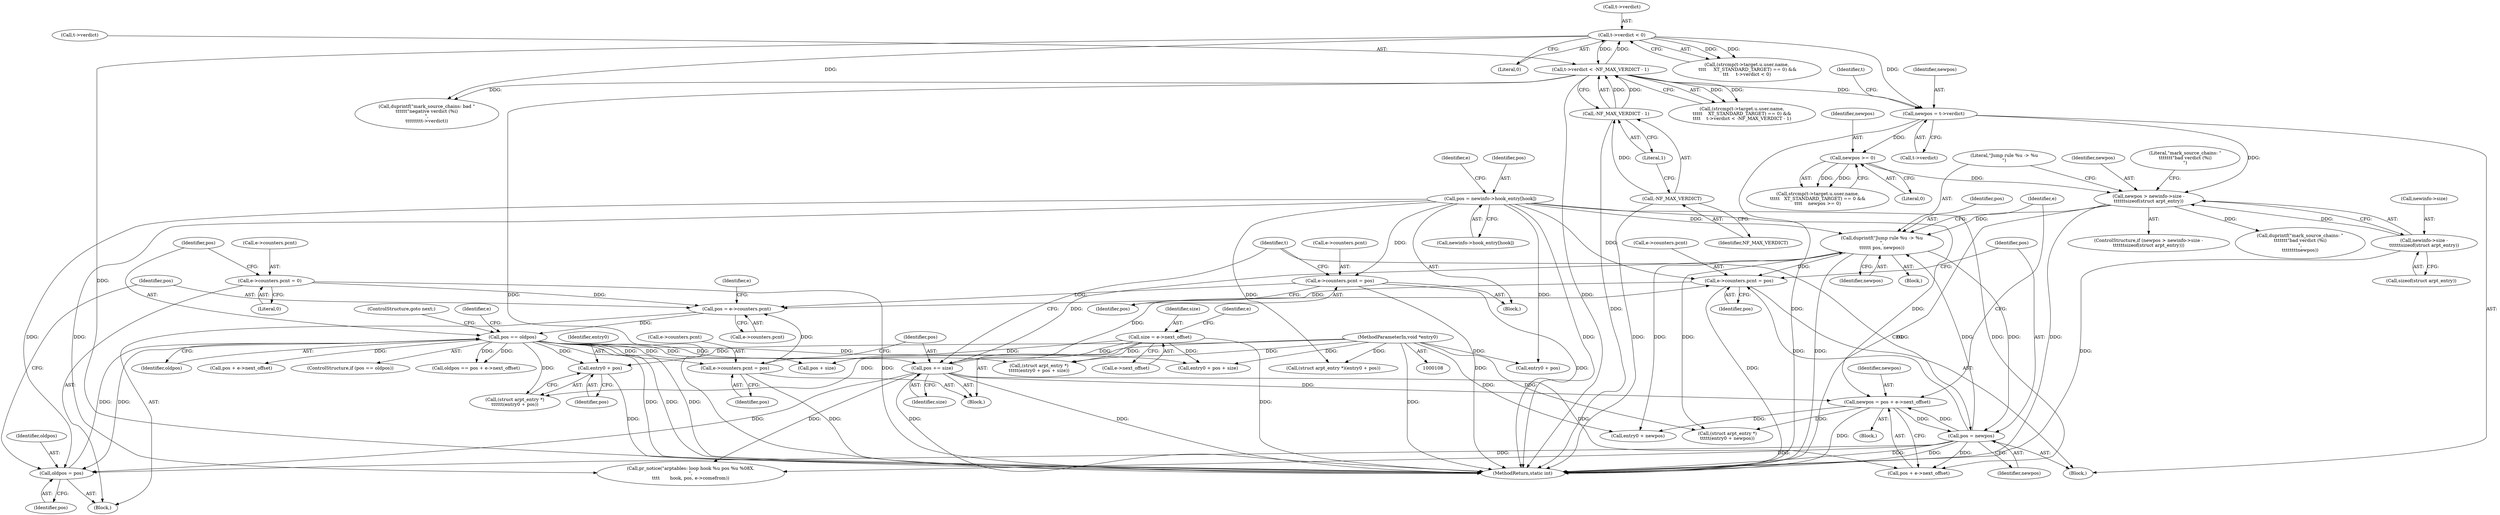 digraph "0_linux_54d83fc74aa9ec72794373cb47432c5f7fb1a309_1@pointer" {
"1000297" [label="(Call,entry0 + pos)"];
"1000111" [label="(MethodParameterIn,void *entry0)"];
"1000289" [label="(Call,pos == oldpos)"];
"1000274" [label="(Call,pos = e->counters.pcnt)"];
"1000393" [label="(Call,e->counters.pcnt = pos)"];
"1000373" [label="(Call,duprintf(\"Jump rule %u -> %u\n\",\n\t\t\t\t\t\t pos, newpos))"];
"1000400" [label="(Call,pos = newpos)"];
"1000379" [label="(Call,newpos = pos + e->next_offset)"];
"1000328" [label="(Call,pos += size)"];
"1000307" [label="(Call,size = e->next_offset)"];
"1000125" [label="(Call,pos = newinfo->hook_entry[hook])"];
"1000359" [label="(Call,newpos > newinfo->size -\n\t\t\t\t\t\tsizeof(struct arpt_entry))"];
"1000354" [label="(Call,newpos >= 0)"];
"1000334" [label="(Call,newpos = t->verdict)"];
"1000222" [label="(Call,t->verdict < 0)"];
"1000246" [label="(Call,t->verdict < -NF_MAX_VERDICT - 1)"];
"1000250" [label="(Call,-NF_MAX_VERDICT - 1)"];
"1000251" [label="(Call,-NF_MAX_VERDICT)"];
"1000361" [label="(Call,newinfo->size -\n\t\t\t\t\t\tsizeof(struct arpt_entry))"];
"1000281" [label="(Call,e->counters.pcnt = 0)"];
"1000148" [label="(Call,e->counters.pcnt = pos)"];
"1000321" [label="(Call,e->counters.pcnt = pos)"];
"1000271" [label="(Call,oldpos = pos)"];
"1000246" [label="(Call,t->verdict < -NF_MAX_VERDICT - 1)"];
"1000292" [label="(ControlStructure,goto next;)"];
"1000232" [label="(Call,(strcmp(t->target.u.user.name,\n\t\t\t\t\t    XT_STANDARD_TARGET) == 0) &&\n\t\t\t\t    t->verdict < -NF_MAX_VERDICT - 1)"];
"1000332" [label="(Block,)"];
"1000127" [label="(Call,newinfo->hook_entry[hook])"];
"1000298" [label="(Identifier,entry0)"];
"1000313" [label="(Identifier,e)"];
"1000334" [label="(Call,newpos = t->verdict)"];
"1000358" [label="(ControlStructure,if (newpos > newinfo->size -\n\t\t\t\t\t\tsizeof(struct arpt_entry)))"];
"1000252" [label="(Identifier,NF_MAX_VERDICT)"];
"1000369" [label="(Literal,\"mark_source_chains: \"\n\t\t\t\t\t\t\t\"bad verdict (%i)\n\")"];
"1000354" [label="(Call,newpos >= 0)"];
"1000126" [label="(Identifier,pos)"];
"1000375" [label="(Identifier,pos)"];
"1000409" [label="(MethodReturn,static int)"];
"1000340" [label="(Call,strcmp(t->target.u.user.name,\n\t\t\t\t\t   XT_STANDARD_TARGET) == 0 &&\n\t\t\t\t    newpos >= 0)"];
"1000309" [label="(Call,e->next_offset)"];
"1000360" [label="(Identifier,newpos)"];
"1000282" [label="(Call,e->counters.pcnt)"];
"1000263" [label="(Block,)"];
"1000390" [label="(Call,entry0 + newpos)"];
"1000271" [label="(Call,oldpos = pos)"];
"1000276" [label="(Call,e->counters.pcnt)"];
"1000295" [label="(Call,(struct arpt_entry *)\n\t\t\t\t\t\t(entry0 + pos))"];
"1000183" [label="(Call,pr_notice(\"arptables: loop hook %u pos %u %08X.\n\",\n\t\t\t\t       hook, pos, e->comefrom))"];
"1000284" [label="(Identifier,e)"];
"1000335" [label="(Identifier,newpos)"];
"1000402" [label="(Identifier,newpos)"];
"1000223" [label="(Call,t->verdict)"];
"1000255" [label="(Call,duprintf(\"mark_source_chains: bad \"\n\t\t\t\t\t\t\"negative verdict (%i)\n\",\n\t\t\t\t\t\t\t\tt->verdict))"];
"1000300" [label="(Call,oldpos == pos + e->next_offset)"];
"1000291" [label="(Identifier,oldpos)"];
"1000400" [label="(Call,pos = newpos)"];
"1000111" [label="(MethodParameterIn,void *entry0)"];
"1000373" [label="(Call,duprintf(\"Jump rule %u -> %u\n\",\n\t\t\t\t\t\t pos, newpos))"];
"1000149" [label="(Call,e->counters.pcnt)"];
"1000359" [label="(Call,newpos > newinfo->size -\n\t\t\t\t\t\tsizeof(struct arpt_entry))"];
"1000362" [label="(Call,newinfo->size)"];
"1000287" [label="(Literal,0)"];
"1000125" [label="(Call,pos = newinfo->hook_entry[hook])"];
"1000251" [label="(Call,-NF_MAX_VERDICT)"];
"1000135" [label="(Call,(struct arpt_entry *)(entry0 + pos))"];
"1000273" [label="(Identifier,pos)"];
"1000387" [label="(Identifier,e)"];
"1000336" [label="(Call,t->verdict)"];
"1000307" [label="(Call,size = e->next_offset)"];
"1000388" [label="(Call,(struct arpt_entry *)\n\t\t\t\t\t(entry0 + newpos))"];
"1000289" [label="(Call,pos == oldpos)"];
"1000299" [label="(Identifier,pos)"];
"1000302" [label="(Call,pos + e->next_offset)"];
"1000154" [label="(Identifier,pos)"];
"1000226" [label="(Literal,0)"];
"1000290" [label="(Identifier,pos)"];
"1000368" [label="(Call,duprintf(\"mark_source_chains: \"\n\t\t\t\t\t\t\t\"bad verdict (%i)\n\",\n\t\t\t\t\t\t\t\tnewpos))"];
"1000328" [label="(Call,pos += size)"];
"1000123" [label="(Block,)"];
"1000134" [label="(Identifier,e)"];
"1000399" [label="(Identifier,pos)"];
"1000316" [label="(Call,entry0 + pos + size)"];
"1000137" [label="(Call,entry0 + pos)"];
"1000374" [label="(Literal,\"Jump rule %u -> %u\n\")"];
"1000148" [label="(Call,e->counters.pcnt = pos)"];
"1000356" [label="(Literal,0)"];
"1000250" [label="(Call,-NF_MAX_VERDICT - 1)"];
"1000297" [label="(Call,entry0 + pos)"];
"1000347" [label="(Identifier,t)"];
"1000222" [label="(Call,t->verdict < 0)"];
"1000401" [label="(Identifier,pos)"];
"1000357" [label="(Block,)"];
"1000208" [label="(Call,(strcmp(t->target.u.user.name,\n \t\t\t\t     XT_STANDARD_TARGET) == 0) &&\n\t\t\t     t->verdict < 0)"];
"1000380" [label="(Identifier,newpos)"];
"1000394" [label="(Call,e->counters.pcnt)"];
"1000381" [label="(Call,pos + e->next_offset)"];
"1000321" [label="(Call,e->counters.pcnt = pos)"];
"1000330" [label="(Identifier,size)"];
"1000376" [label="(Identifier,newpos)"];
"1000365" [label="(Call,sizeof(struct arpt_entry))"];
"1000378" [label="(Block,)"];
"1000275" [label="(Identifier,pos)"];
"1000329" [label="(Identifier,pos)"];
"1000327" [label="(Identifier,pos)"];
"1000355" [label="(Identifier,newpos)"];
"1000318" [label="(Call,pos + size)"];
"1000361" [label="(Call,newinfo->size -\n\t\t\t\t\t\tsizeof(struct arpt_entry))"];
"1000314" [label="(Call,(struct arpt_entry *)\n\t\t\t\t\t(entry0 + pos + size))"];
"1000159" [label="(Identifier,t)"];
"1000379" [label="(Call,newpos = pos + e->next_offset)"];
"1000322" [label="(Call,e->counters.pcnt)"];
"1000294" [label="(Identifier,e)"];
"1000274" [label="(Call,pos = e->counters.pcnt)"];
"1000288" [label="(ControlStructure,if (pos == oldpos))"];
"1000228" [label="(Block,)"];
"1000308" [label="(Identifier,size)"];
"1000253" [label="(Literal,1)"];
"1000272" [label="(Identifier,oldpos)"];
"1000393" [label="(Call,e->counters.pcnt = pos)"];
"1000247" [label="(Call,t->verdict)"];
"1000281" [label="(Call,e->counters.pcnt = 0)"];
"1000297" -> "1000295"  [label="AST: "];
"1000297" -> "1000299"  [label="CFG: "];
"1000298" -> "1000297"  [label="AST: "];
"1000299" -> "1000297"  [label="AST: "];
"1000295" -> "1000297"  [label="CFG: "];
"1000297" -> "1000409"  [label="DDG: "];
"1000111" -> "1000297"  [label="DDG: "];
"1000289" -> "1000297"  [label="DDG: "];
"1000111" -> "1000108"  [label="AST: "];
"1000111" -> "1000409"  [label="DDG: "];
"1000111" -> "1000135"  [label="DDG: "];
"1000111" -> "1000137"  [label="DDG: "];
"1000111" -> "1000295"  [label="DDG: "];
"1000111" -> "1000314"  [label="DDG: "];
"1000111" -> "1000316"  [label="DDG: "];
"1000111" -> "1000388"  [label="DDG: "];
"1000111" -> "1000390"  [label="DDG: "];
"1000289" -> "1000288"  [label="AST: "];
"1000289" -> "1000291"  [label="CFG: "];
"1000290" -> "1000289"  [label="AST: "];
"1000291" -> "1000289"  [label="AST: "];
"1000292" -> "1000289"  [label="CFG: "];
"1000294" -> "1000289"  [label="CFG: "];
"1000289" -> "1000409"  [label="DDG: "];
"1000289" -> "1000409"  [label="DDG: "];
"1000289" -> "1000409"  [label="DDG: "];
"1000289" -> "1000271"  [label="DDG: "];
"1000274" -> "1000289"  [label="DDG: "];
"1000271" -> "1000289"  [label="DDG: "];
"1000289" -> "1000295"  [label="DDG: "];
"1000289" -> "1000300"  [label="DDG: "];
"1000289" -> "1000300"  [label="DDG: "];
"1000289" -> "1000302"  [label="DDG: "];
"1000289" -> "1000314"  [label="DDG: "];
"1000289" -> "1000316"  [label="DDG: "];
"1000289" -> "1000318"  [label="DDG: "];
"1000289" -> "1000321"  [label="DDG: "];
"1000289" -> "1000328"  [label="DDG: "];
"1000274" -> "1000263"  [label="AST: "];
"1000274" -> "1000276"  [label="CFG: "];
"1000275" -> "1000274"  [label="AST: "];
"1000276" -> "1000274"  [label="AST: "];
"1000284" -> "1000274"  [label="CFG: "];
"1000393" -> "1000274"  [label="DDG: "];
"1000281" -> "1000274"  [label="DDG: "];
"1000148" -> "1000274"  [label="DDG: "];
"1000321" -> "1000274"  [label="DDG: "];
"1000393" -> "1000332"  [label="AST: "];
"1000393" -> "1000399"  [label="CFG: "];
"1000394" -> "1000393"  [label="AST: "];
"1000399" -> "1000393"  [label="AST: "];
"1000401" -> "1000393"  [label="CFG: "];
"1000393" -> "1000409"  [label="DDG: "];
"1000373" -> "1000393"  [label="DDG: "];
"1000400" -> "1000393"  [label="DDG: "];
"1000328" -> "1000393"  [label="DDG: "];
"1000125" -> "1000393"  [label="DDG: "];
"1000373" -> "1000357"  [label="AST: "];
"1000373" -> "1000376"  [label="CFG: "];
"1000374" -> "1000373"  [label="AST: "];
"1000375" -> "1000373"  [label="AST: "];
"1000376" -> "1000373"  [label="AST: "];
"1000387" -> "1000373"  [label="CFG: "];
"1000373" -> "1000409"  [label="DDG: "];
"1000400" -> "1000373"  [label="DDG: "];
"1000328" -> "1000373"  [label="DDG: "];
"1000125" -> "1000373"  [label="DDG: "];
"1000359" -> "1000373"  [label="DDG: "];
"1000373" -> "1000388"  [label="DDG: "];
"1000373" -> "1000390"  [label="DDG: "];
"1000373" -> "1000400"  [label="DDG: "];
"1000400" -> "1000332"  [label="AST: "];
"1000400" -> "1000402"  [label="CFG: "];
"1000401" -> "1000400"  [label="AST: "];
"1000402" -> "1000400"  [label="AST: "];
"1000159" -> "1000400"  [label="CFG: "];
"1000400" -> "1000409"  [label="DDG: "];
"1000400" -> "1000409"  [label="DDG: "];
"1000400" -> "1000183"  [label="DDG: "];
"1000400" -> "1000271"  [label="DDG: "];
"1000400" -> "1000379"  [label="DDG: "];
"1000400" -> "1000381"  [label="DDG: "];
"1000379" -> "1000400"  [label="DDG: "];
"1000379" -> "1000378"  [label="AST: "];
"1000379" -> "1000381"  [label="CFG: "];
"1000380" -> "1000379"  [label="AST: "];
"1000381" -> "1000379"  [label="AST: "];
"1000387" -> "1000379"  [label="CFG: "];
"1000379" -> "1000409"  [label="DDG: "];
"1000328" -> "1000379"  [label="DDG: "];
"1000125" -> "1000379"  [label="DDG: "];
"1000379" -> "1000388"  [label="DDG: "];
"1000379" -> "1000390"  [label="DDG: "];
"1000328" -> "1000228"  [label="AST: "];
"1000328" -> "1000330"  [label="CFG: "];
"1000329" -> "1000328"  [label="AST: "];
"1000330" -> "1000328"  [label="AST: "];
"1000159" -> "1000328"  [label="CFG: "];
"1000328" -> "1000409"  [label="DDG: "];
"1000328" -> "1000409"  [label="DDG: "];
"1000328" -> "1000183"  [label="DDG: "];
"1000328" -> "1000271"  [label="DDG: "];
"1000307" -> "1000328"  [label="DDG: "];
"1000328" -> "1000381"  [label="DDG: "];
"1000307" -> "1000228"  [label="AST: "];
"1000307" -> "1000309"  [label="CFG: "];
"1000308" -> "1000307"  [label="AST: "];
"1000309" -> "1000307"  [label="AST: "];
"1000313" -> "1000307"  [label="CFG: "];
"1000307" -> "1000409"  [label="DDG: "];
"1000307" -> "1000314"  [label="DDG: "];
"1000307" -> "1000316"  [label="DDG: "];
"1000307" -> "1000318"  [label="DDG: "];
"1000125" -> "1000123"  [label="AST: "];
"1000125" -> "1000127"  [label="CFG: "];
"1000126" -> "1000125"  [label="AST: "];
"1000127" -> "1000125"  [label="AST: "];
"1000134" -> "1000125"  [label="CFG: "];
"1000125" -> "1000409"  [label="DDG: "];
"1000125" -> "1000135"  [label="DDG: "];
"1000125" -> "1000137"  [label="DDG: "];
"1000125" -> "1000148"  [label="DDG: "];
"1000125" -> "1000183"  [label="DDG: "];
"1000125" -> "1000271"  [label="DDG: "];
"1000125" -> "1000381"  [label="DDG: "];
"1000359" -> "1000358"  [label="AST: "];
"1000359" -> "1000361"  [label="CFG: "];
"1000360" -> "1000359"  [label="AST: "];
"1000361" -> "1000359"  [label="AST: "];
"1000369" -> "1000359"  [label="CFG: "];
"1000374" -> "1000359"  [label="CFG: "];
"1000359" -> "1000409"  [label="DDG: "];
"1000359" -> "1000409"  [label="DDG: "];
"1000354" -> "1000359"  [label="DDG: "];
"1000334" -> "1000359"  [label="DDG: "];
"1000361" -> "1000359"  [label="DDG: "];
"1000359" -> "1000368"  [label="DDG: "];
"1000354" -> "1000340"  [label="AST: "];
"1000354" -> "1000356"  [label="CFG: "];
"1000355" -> "1000354"  [label="AST: "];
"1000356" -> "1000354"  [label="AST: "];
"1000340" -> "1000354"  [label="CFG: "];
"1000354" -> "1000340"  [label="DDG: "];
"1000354" -> "1000340"  [label="DDG: "];
"1000334" -> "1000354"  [label="DDG: "];
"1000334" -> "1000332"  [label="AST: "];
"1000334" -> "1000336"  [label="CFG: "];
"1000335" -> "1000334"  [label="AST: "];
"1000336" -> "1000334"  [label="AST: "];
"1000347" -> "1000334"  [label="CFG: "];
"1000334" -> "1000409"  [label="DDG: "];
"1000222" -> "1000334"  [label="DDG: "];
"1000246" -> "1000334"  [label="DDG: "];
"1000222" -> "1000208"  [label="AST: "];
"1000222" -> "1000226"  [label="CFG: "];
"1000223" -> "1000222"  [label="AST: "];
"1000226" -> "1000222"  [label="AST: "];
"1000208" -> "1000222"  [label="CFG: "];
"1000222" -> "1000409"  [label="DDG: "];
"1000222" -> "1000208"  [label="DDG: "];
"1000222" -> "1000208"  [label="DDG: "];
"1000246" -> "1000222"  [label="DDG: "];
"1000222" -> "1000246"  [label="DDG: "];
"1000222" -> "1000255"  [label="DDG: "];
"1000246" -> "1000232"  [label="AST: "];
"1000246" -> "1000250"  [label="CFG: "];
"1000247" -> "1000246"  [label="AST: "];
"1000250" -> "1000246"  [label="AST: "];
"1000232" -> "1000246"  [label="CFG: "];
"1000246" -> "1000409"  [label="DDG: "];
"1000246" -> "1000409"  [label="DDG: "];
"1000246" -> "1000232"  [label="DDG: "];
"1000246" -> "1000232"  [label="DDG: "];
"1000250" -> "1000246"  [label="DDG: "];
"1000250" -> "1000246"  [label="DDG: "];
"1000246" -> "1000255"  [label="DDG: "];
"1000250" -> "1000253"  [label="CFG: "];
"1000251" -> "1000250"  [label="AST: "];
"1000253" -> "1000250"  [label="AST: "];
"1000250" -> "1000409"  [label="DDG: "];
"1000251" -> "1000250"  [label="DDG: "];
"1000251" -> "1000252"  [label="CFG: "];
"1000252" -> "1000251"  [label="AST: "];
"1000253" -> "1000251"  [label="CFG: "];
"1000251" -> "1000409"  [label="DDG: "];
"1000361" -> "1000365"  [label="CFG: "];
"1000362" -> "1000361"  [label="AST: "];
"1000365" -> "1000361"  [label="AST: "];
"1000361" -> "1000409"  [label="DDG: "];
"1000281" -> "1000263"  [label="AST: "];
"1000281" -> "1000287"  [label="CFG: "];
"1000282" -> "1000281"  [label="AST: "];
"1000287" -> "1000281"  [label="AST: "];
"1000290" -> "1000281"  [label="CFG: "];
"1000281" -> "1000409"  [label="DDG: "];
"1000148" -> "1000123"  [label="AST: "];
"1000148" -> "1000154"  [label="CFG: "];
"1000149" -> "1000148"  [label="AST: "];
"1000154" -> "1000148"  [label="AST: "];
"1000159" -> "1000148"  [label="CFG: "];
"1000148" -> "1000409"  [label="DDG: "];
"1000148" -> "1000409"  [label="DDG: "];
"1000321" -> "1000228"  [label="AST: "];
"1000321" -> "1000327"  [label="CFG: "];
"1000322" -> "1000321"  [label="AST: "];
"1000327" -> "1000321"  [label="AST: "];
"1000329" -> "1000321"  [label="CFG: "];
"1000321" -> "1000409"  [label="DDG: "];
"1000271" -> "1000263"  [label="AST: "];
"1000271" -> "1000273"  [label="CFG: "];
"1000272" -> "1000271"  [label="AST: "];
"1000273" -> "1000271"  [label="AST: "];
"1000275" -> "1000271"  [label="CFG: "];
}
